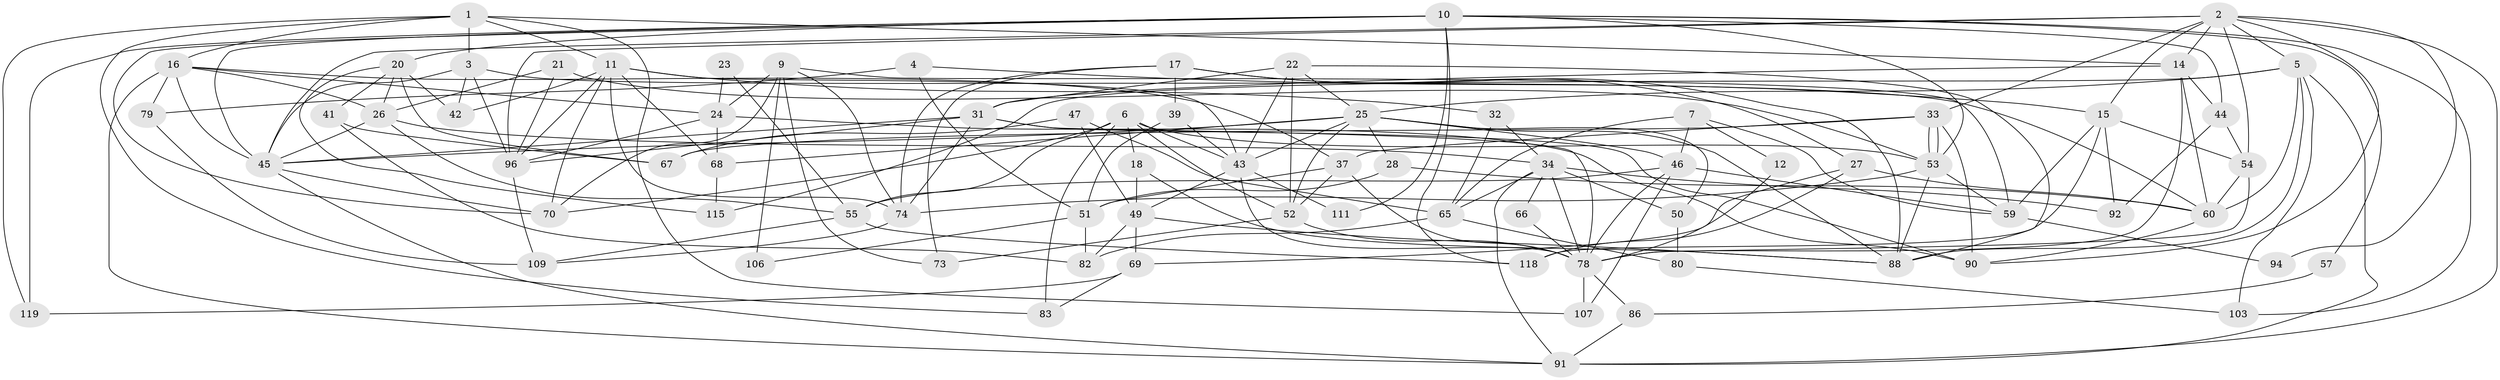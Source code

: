 // Generated by graph-tools (version 1.1) at 2025/52/02/27/25 19:52:09]
// undirected, 76 vertices, 190 edges
graph export_dot {
graph [start="1"]
  node [color=gray90,style=filled];
  1 [super="+13"];
  2 [super="+8"];
  3 [super="+35"];
  4;
  5 [super="+99"];
  6 [super="+19"];
  7 [super="+56"];
  9 [super="+63"];
  10 [super="+84"];
  11 [super="+30"];
  12;
  14 [super="+64"];
  15 [super="+108"];
  16 [super="+38"];
  17 [super="+29"];
  18;
  20 [super="+117"];
  21 [super="+72"];
  22 [super="+36"];
  23;
  24 [super="+40"];
  25 [super="+116"];
  26 [super="+100"];
  27;
  28;
  31 [super="+87"];
  32;
  33 [super="+105"];
  34 [super="+77"];
  37;
  39 [super="+61"];
  41;
  42 [super="+58"];
  43 [super="+81"];
  44 [super="+101"];
  45 [super="+62"];
  46 [super="+48"];
  47;
  49 [super="+76"];
  50;
  51 [super="+85"];
  52 [super="+93"];
  53 [super="+98"];
  54 [super="+112"];
  55 [super="+113"];
  57;
  59 [super="+75"];
  60 [super="+104"];
  65 [super="+71"];
  66;
  67;
  68 [super="+89"];
  69;
  70;
  73;
  74 [super="+120"];
  78 [super="+114"];
  79;
  80;
  82;
  83;
  86;
  88 [super="+110"];
  90 [super="+95"];
  91 [super="+97"];
  92;
  94;
  96 [super="+102"];
  103;
  106;
  107;
  109;
  111;
  115;
  118;
  119;
  1 -- 107;
  1 -- 3;
  1 -- 16;
  1 -- 83;
  1 -- 119;
  1 -- 11;
  1 -- 14;
  2 -- 14;
  2 -- 5;
  2 -- 90;
  2 -- 94;
  2 -- 91;
  2 -- 33;
  2 -- 54;
  2 -- 96;
  2 -- 45;
  2 -- 15;
  3 -- 96;
  3 -- 42;
  3 -- 60;
  3 -- 45;
  4 -- 79;
  4 -- 15;
  4 -- 51;
  5 -- 60;
  5 -- 88;
  5 -- 115;
  5 -- 103;
  5 -- 25;
  5 -- 91;
  6 -- 18;
  6 -- 52;
  6 -- 83;
  6 -- 70;
  6 -- 53;
  6 -- 43 [weight=2];
  6 -- 55;
  7 -- 12;
  7 -- 46;
  7 -- 65;
  7 -- 59;
  9 -- 106 [weight=2];
  9 -- 74;
  9 -- 73;
  9 -- 70;
  9 -- 24 [weight=2];
  9 -- 59;
  10 -- 44;
  10 -- 111;
  10 -- 118;
  10 -- 20;
  10 -- 103;
  10 -- 70;
  10 -- 119;
  10 -- 57;
  10 -- 53;
  10 -- 45;
  11 -- 96;
  11 -- 32;
  11 -- 68;
  11 -- 70;
  11 -- 74;
  11 -- 42;
  11 -- 43;
  12 -- 78;
  14 -- 78;
  14 -- 31;
  14 -- 60;
  14 -- 44;
  15 -- 59;
  15 -- 54;
  15 -- 118;
  15 -- 92;
  16 -- 37;
  16 -- 26;
  16 -- 91;
  16 -- 79;
  16 -- 45;
  16 -- 24;
  17 -- 27;
  17 -- 39 [weight=2];
  17 -- 73;
  17 -- 74;
  17 -- 88;
  18 -- 49;
  18 -- 88;
  20 -- 67;
  20 -- 115;
  20 -- 26;
  20 -- 41;
  20 -- 42;
  21 -- 96;
  21 -- 26;
  21 -- 53;
  22 -- 88;
  22 -- 52;
  22 -- 25;
  22 -- 31;
  22 -- 43;
  23 -- 24;
  23 -- 55;
  24 -- 96;
  24 -- 90;
  24 -- 68;
  25 -- 28;
  25 -- 45;
  25 -- 52;
  25 -- 50;
  25 -- 88;
  25 -- 46;
  25 -- 68;
  25 -- 43;
  26 -- 55;
  26 -- 34;
  26 -- 45;
  27 -- 118;
  27 -- 69;
  27 -- 60;
  28 -- 60;
  28 -- 51;
  31 -- 78;
  31 -- 90;
  31 -- 74;
  31 -- 96;
  31 -- 45;
  32 -- 34;
  32 -- 65;
  33 -- 53;
  33 -- 53;
  33 -- 67;
  33 -- 90;
  33 -- 37;
  34 -- 50;
  34 -- 66;
  34 -- 91;
  34 -- 92;
  34 -- 78;
  34 -- 65;
  37 -- 52;
  37 -- 51;
  37 -- 78;
  39 -- 43;
  39 -- 51;
  41 -- 82;
  41 -- 67;
  43 -- 111;
  43 -- 78;
  43 -- 49;
  44 -- 92;
  44 -- 54;
  45 -- 70;
  45 -- 91;
  46 -- 55;
  46 -- 78;
  46 -- 107;
  46 -- 59;
  47 -- 67;
  47 -- 65;
  47 -- 49;
  49 -- 69;
  49 -- 82;
  49 -- 88;
  50 -- 80;
  51 -- 82;
  51 -- 106;
  52 -- 73;
  52 -- 78;
  53 -- 59;
  53 -- 88;
  53 -- 74;
  54 -- 60;
  54 -- 78;
  55 -- 109;
  55 -- 118;
  57 -- 86;
  59 -- 94;
  60 -- 90;
  65 -- 80;
  65 -- 82;
  66 -- 78;
  68 -- 115;
  69 -- 83;
  69 -- 119;
  74 -- 109;
  78 -- 107 [weight=2];
  78 -- 86;
  79 -- 109;
  80 -- 103;
  86 -- 91;
  96 -- 109;
}
